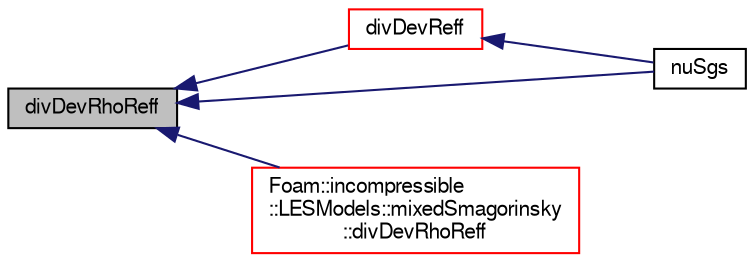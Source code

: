 digraph "divDevRhoReff"
{
  bgcolor="transparent";
  edge [fontname="FreeSans",fontsize="10",labelfontname="FreeSans",labelfontsize="10"];
  node [fontname="FreeSans",fontsize="10",shape=record];
  rankdir="LR";
  Node1574 [label="divDevRhoReff",height=0.2,width=0.4,color="black", fillcolor="grey75", style="filled", fontcolor="black"];
  Node1574 -> Node1575 [dir="back",color="midnightblue",fontsize="10",style="solid",fontname="FreeSans"];
  Node1575 [label="divDevReff",height=0.2,width=0.4,color="red",URL="$a30846.html#a028ac2eaccc9a479009b15cc6e21a89e",tooltip="Return the deviatoric part of the effective sub-grid. "];
  Node1575 -> Node1579 [dir="back",color="midnightblue",fontsize="10",style="solid",fontname="FreeSans"];
  Node1579 [label="nuSgs",height=0.2,width=0.4,color="black",URL="$a30846.html#abde47ef2bb39f49cb72a765c4fd8cc3c",tooltip="Return the SGS viscosity. "];
  Node1574 -> Node1580 [dir="back",color="midnightblue",fontsize="10",style="solid",fontname="FreeSans"];
  Node1580 [label="Foam::incompressible\l::LESModels::mixedSmagorinsky\l::divDevRhoReff",height=0.2,width=0.4,color="red",URL="$a30882.html#a1d0345d58cf17e030967c2b77a4477d6",tooltip="Return the deviatoric part of the effective sub-grid. "];
  Node1574 -> Node1579 [dir="back",color="midnightblue",fontsize="10",style="solid",fontname="FreeSans"];
}

